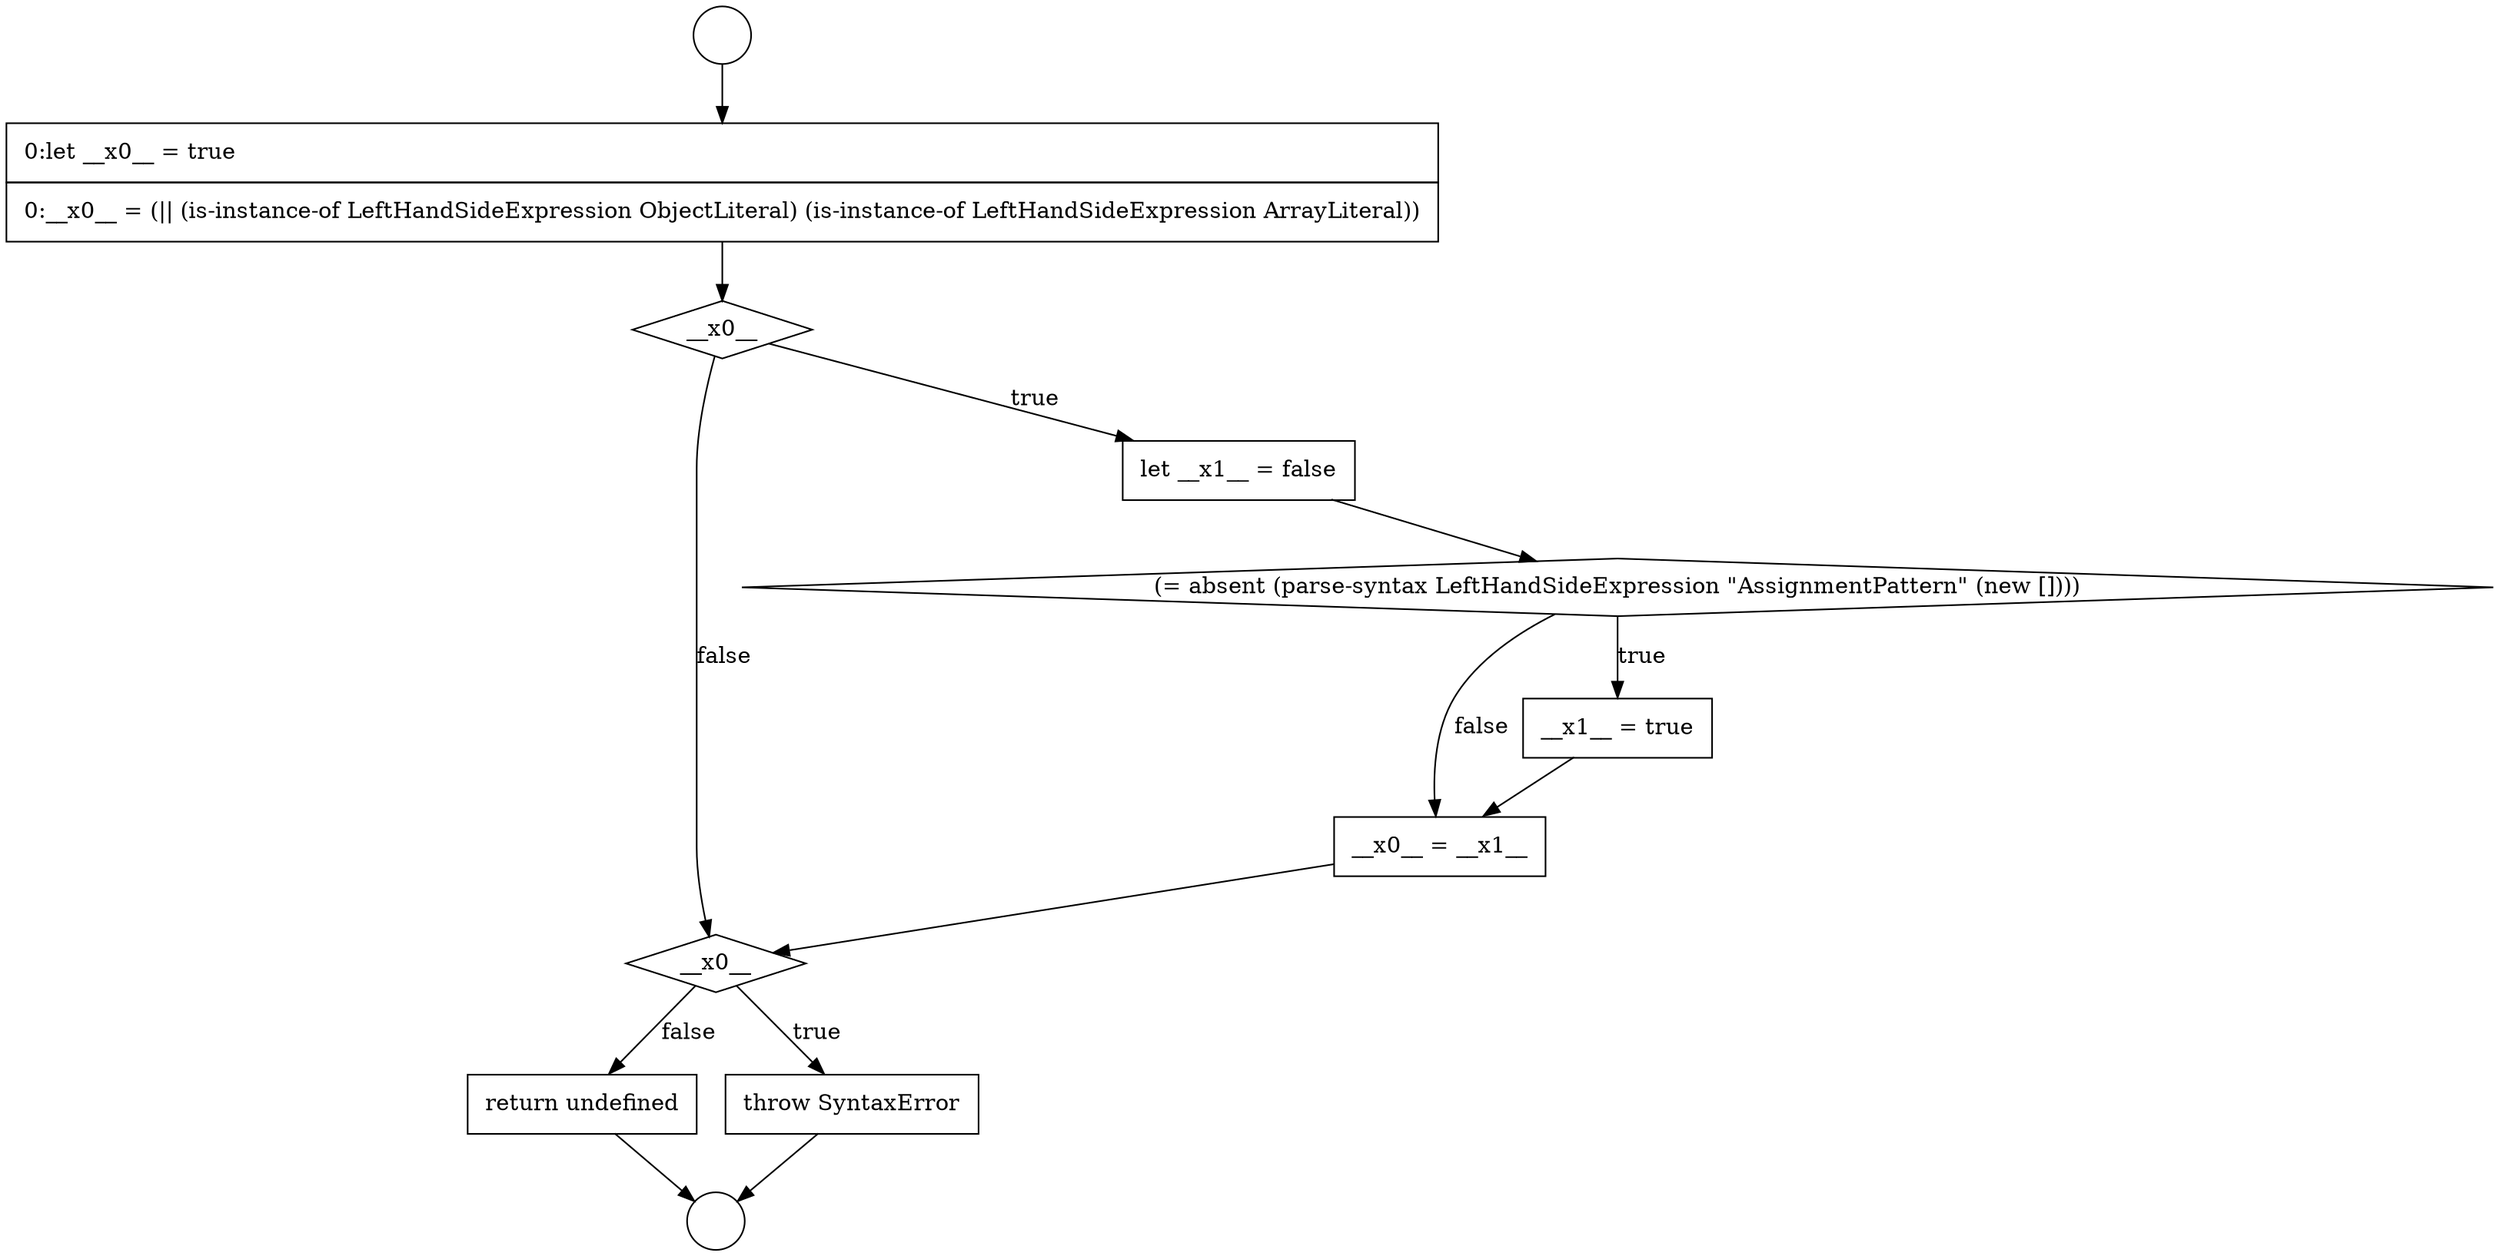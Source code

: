digraph {
  node18223 [shape=diamond, label=<<font color="black">__x0__</font>> color="black" fillcolor="white" style=filled]
  node18215 [shape=circle label=" " color="black" fillcolor="white" style=filled]
  node18225 [shape=none, margin=0, label=<<font color="black">
    <table border="0" cellborder="1" cellspacing="0" cellpadding="10">
      <tr><td align="left">return undefined</td></tr>
    </table>
  </font>> color="black" fillcolor="white" style=filled]
  node18216 [shape=circle label=" " color="black" fillcolor="white" style=filled]
  node18218 [shape=diamond, label=<<font color="black">__x0__</font>> color="black" fillcolor="white" style=filled]
  node18222 [shape=none, margin=0, label=<<font color="black">
    <table border="0" cellborder="1" cellspacing="0" cellpadding="10">
      <tr><td align="left">__x0__ = __x1__</td></tr>
    </table>
  </font>> color="black" fillcolor="white" style=filled]
  node18219 [shape=none, margin=0, label=<<font color="black">
    <table border="0" cellborder="1" cellspacing="0" cellpadding="10">
      <tr><td align="left">let __x1__ = false</td></tr>
    </table>
  </font>> color="black" fillcolor="white" style=filled]
  node18224 [shape=none, margin=0, label=<<font color="black">
    <table border="0" cellborder="1" cellspacing="0" cellpadding="10">
      <tr><td align="left">throw SyntaxError</td></tr>
    </table>
  </font>> color="black" fillcolor="white" style=filled]
  node18217 [shape=none, margin=0, label=<<font color="black">
    <table border="0" cellborder="1" cellspacing="0" cellpadding="10">
      <tr><td align="left">0:let __x0__ = true</td></tr>
      <tr><td align="left">0:__x0__ = (|| (is-instance-of LeftHandSideExpression ObjectLiteral) (is-instance-of LeftHandSideExpression ArrayLiteral))</td></tr>
    </table>
  </font>> color="black" fillcolor="white" style=filled]
  node18220 [shape=diamond, label=<<font color="black">(= absent (parse-syntax LeftHandSideExpression &quot;AssignmentPattern&quot; (new [])))</font>> color="black" fillcolor="white" style=filled]
  node18221 [shape=none, margin=0, label=<<font color="black">
    <table border="0" cellborder="1" cellspacing="0" cellpadding="10">
      <tr><td align="left">__x1__ = true</td></tr>
    </table>
  </font>> color="black" fillcolor="white" style=filled]
  node18215 -> node18217 [ color="black"]
  node18221 -> node18222 [ color="black"]
  node18224 -> node18216 [ color="black"]
  node18222 -> node18223 [ color="black"]
  node18225 -> node18216 [ color="black"]
  node18218 -> node18219 [label=<<font color="black">true</font>> color="black"]
  node18218 -> node18223 [label=<<font color="black">false</font>> color="black"]
  node18220 -> node18221 [label=<<font color="black">true</font>> color="black"]
  node18220 -> node18222 [label=<<font color="black">false</font>> color="black"]
  node18223 -> node18224 [label=<<font color="black">true</font>> color="black"]
  node18223 -> node18225 [label=<<font color="black">false</font>> color="black"]
  node18219 -> node18220 [ color="black"]
  node18217 -> node18218 [ color="black"]
}
